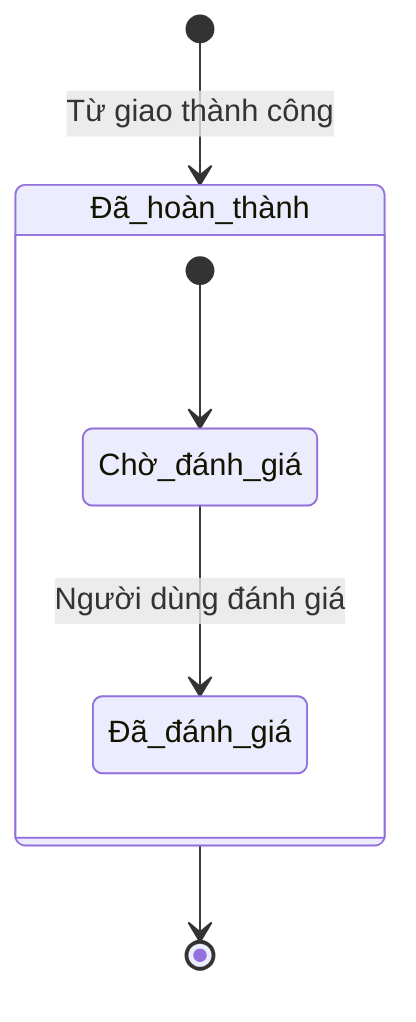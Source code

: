 stateDiagram-v2
    [*] --> Đã_hoàn_thành: Từ giao thành công
    
    state Đã_hoàn_thành {
        [*] --> Chờ_đánh_giá
        Chờ_đánh_giá --> Đã_đánh_giá: Người dùng đánh giá
    }
    
    Đã_hoàn_thành --> [*]